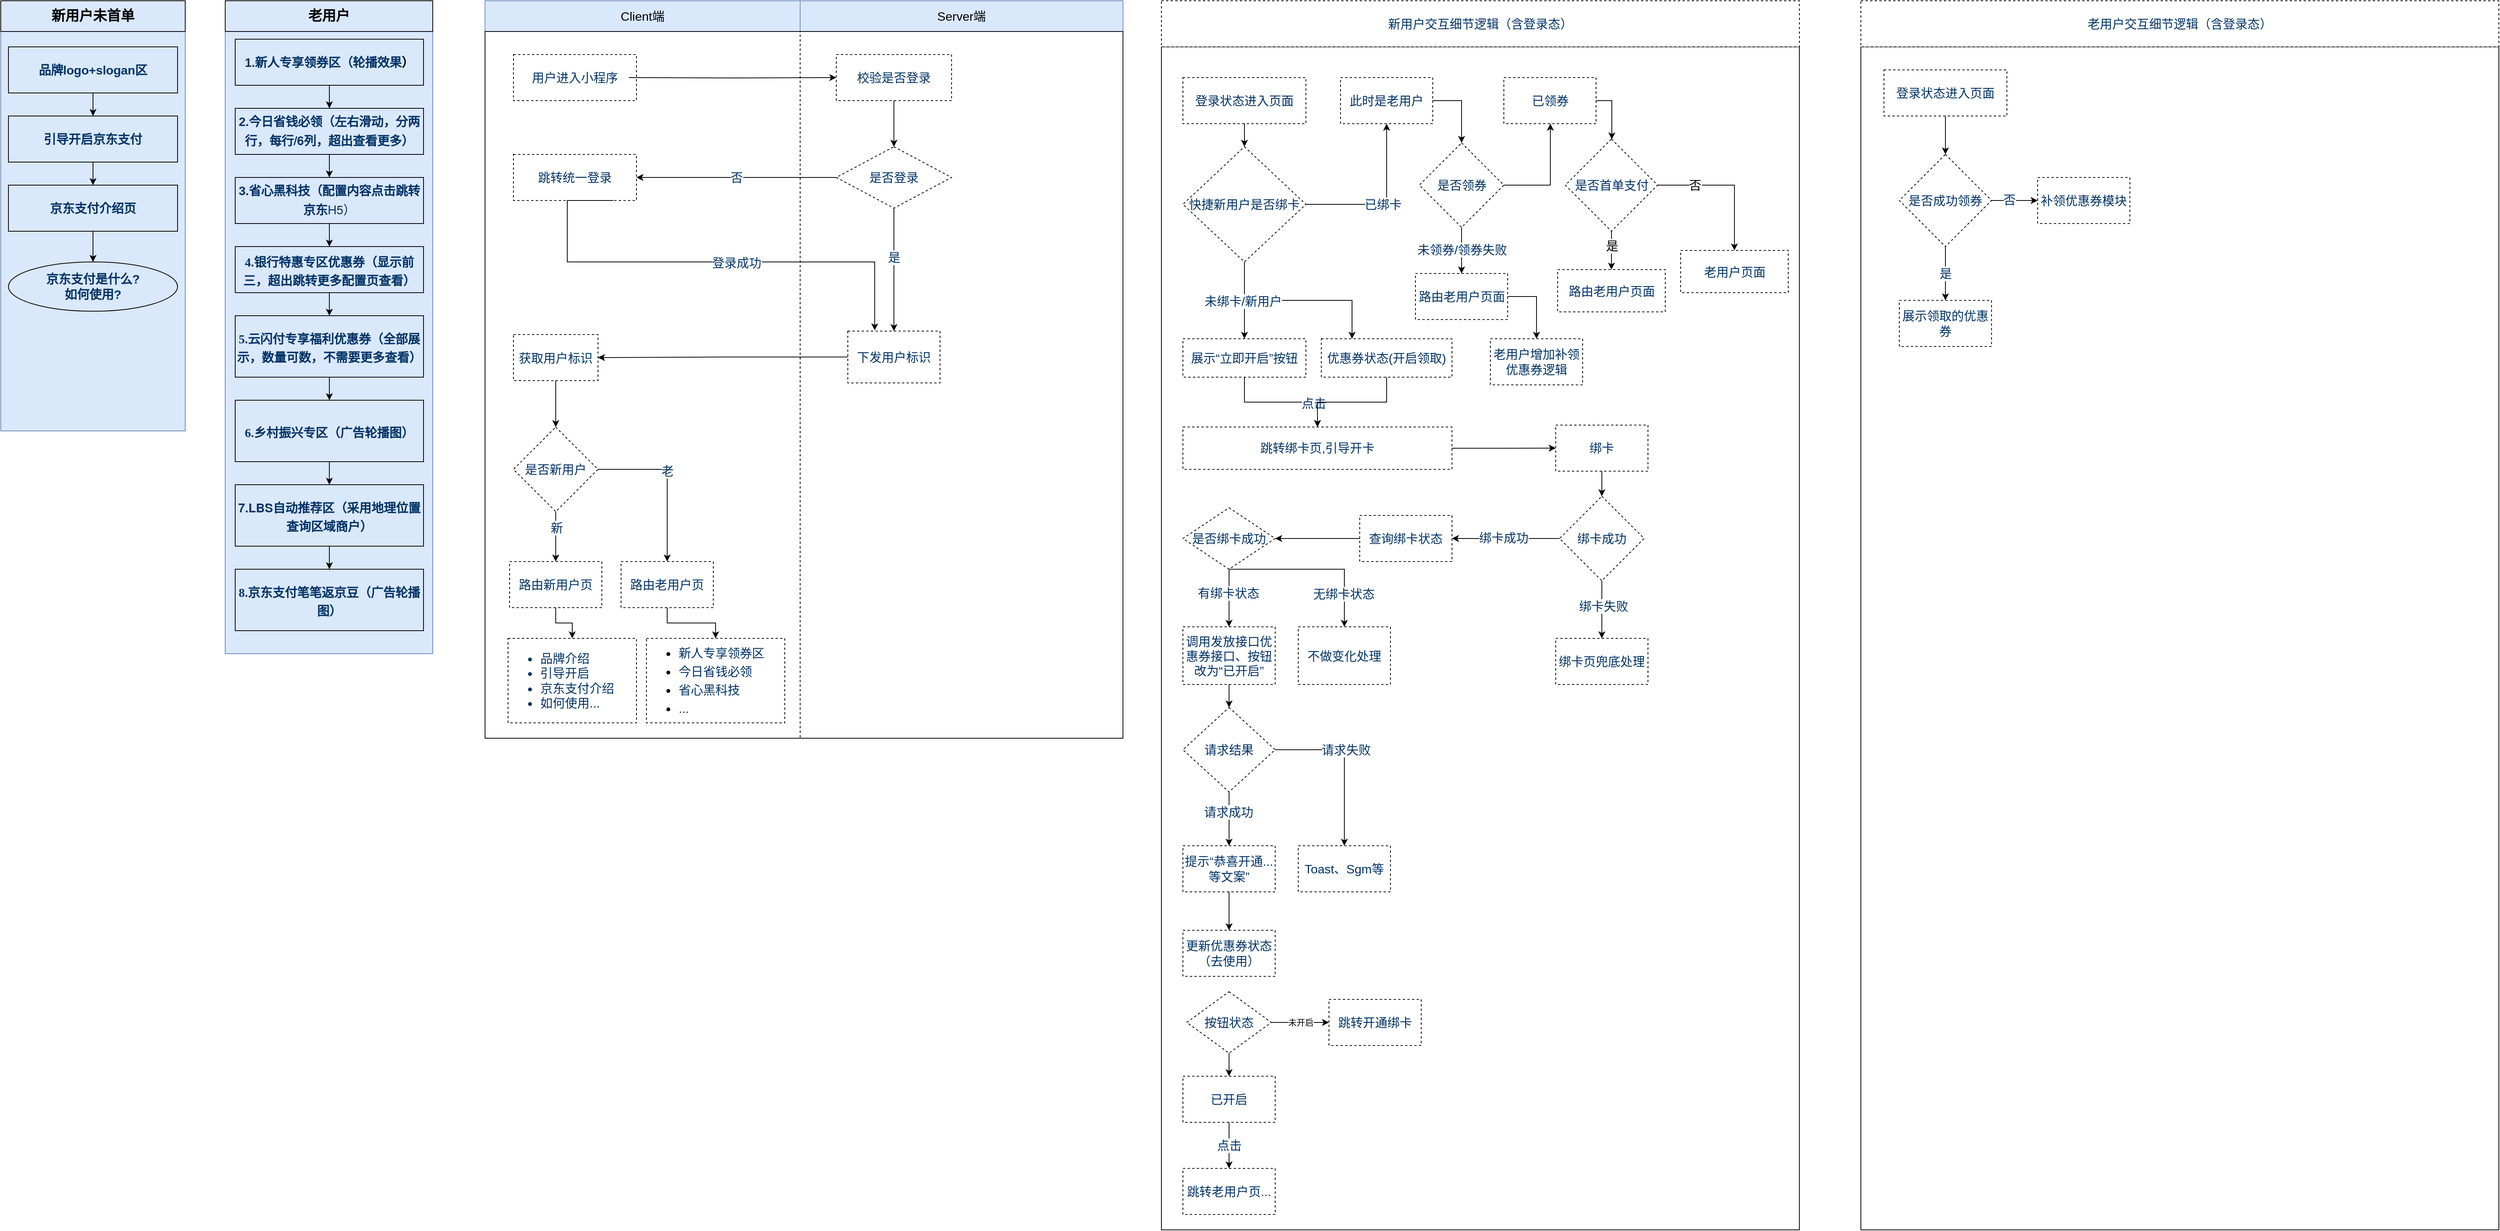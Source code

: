 <mxfile version="16.6.1" type="github">
  <diagram id="wFE0QG_FPsp0jaGvCLVb" name="Page-1">
    <mxGraphModel dx="1298" dy="786" grid="1" gridSize="10" guides="1" tooltips="1" connect="1" arrows="1" fold="1" page="1" pageScale="1" pageWidth="850" pageHeight="1100" math="0" shadow="0">
      <root>
        <mxCell id="0" />
        <mxCell id="1" parent="0" />
        <mxCell id="zbjC4olAFxsm4mvHzc2k-54" value="" style="group" parent="1" vertex="1" connectable="0">
          <mxGeometry x="30" y="20" width="240" height="560" as="geometry" />
        </mxCell>
        <mxCell id="zbjC4olAFxsm4mvHzc2k-34" value="" style="rounded=0;whiteSpace=wrap;html=1;sketch=0;fillColor=#dae8fc;strokeColor=#6c8ebf;" parent="zbjC4olAFxsm4mvHzc2k-54" vertex="1">
          <mxGeometry width="240" height="560" as="geometry" />
        </mxCell>
        <mxCell id="zbjC4olAFxsm4mvHzc2k-37" value="&lt;font size=&quot;1&quot;&gt;&lt;b style=&quot;font-size: 18px&quot;&gt;新用户未首单&lt;/b&gt;&lt;/font&gt;" style="rounded=0;whiteSpace=wrap;html=1;sketch=0;fillColor=none;" parent="zbjC4olAFxsm4mvHzc2k-54" vertex="1">
          <mxGeometry width="240" height="40" as="geometry" />
        </mxCell>
        <mxCell id="zbjC4olAFxsm4mvHzc2k-55" value="&lt;h3 id=&quot;id-京东支付小程序一期-页面分为”品牌logo＋slogan“区域、”引导开启按钮“区域、京东支付介绍及京东支付使用介绍区域&quot; style=&quot;margin: 0px ; padding: 0px ; font-size: 16px ; line-height: 1.5 ; letter-spacing: -0.006em ; text-align: left&quot;&gt;&lt;font color=&quot;#003366&quot;&gt;品牌logo+slogan区&lt;/font&gt;&lt;/h3&gt;" style="rounded=0;whiteSpace=wrap;html=1;sketch=0;fillColor=none;" parent="zbjC4olAFxsm4mvHzc2k-54" vertex="1">
          <mxGeometry x="10" y="60" width="220" height="60" as="geometry" />
        </mxCell>
        <mxCell id="zbjC4olAFxsm4mvHzc2k-56" value="&lt;font style=&quot;font-size: 16px&quot; color=&quot;#003366&quot;&gt;&lt;b&gt;引导开启京东支付&lt;/b&gt;&lt;/font&gt;" style="whiteSpace=wrap;html=1;fillColor=none;rounded=0;sketch=0;" parent="zbjC4olAFxsm4mvHzc2k-54" vertex="1">
          <mxGeometry x="10" y="150" width="220" height="60" as="geometry" />
        </mxCell>
        <mxCell id="zbjC4olAFxsm4mvHzc2k-57" value="" style="edgeStyle=orthogonalEdgeStyle;rounded=0;orthogonalLoop=1;jettySize=auto;html=1;fontSize=16;entryX=0.5;entryY=0;entryDx=0;entryDy=0;" parent="zbjC4olAFxsm4mvHzc2k-54" source="zbjC4olAFxsm4mvHzc2k-55" target="zbjC4olAFxsm4mvHzc2k-56" edge="1">
          <mxGeometry relative="1" as="geometry" />
        </mxCell>
        <mxCell id="zbjC4olAFxsm4mvHzc2k-58" value="&lt;b style=&quot;font-size: 16px&quot;&gt;&lt;font color=&quot;#003366&quot;&gt;京东支付介绍页&lt;/font&gt;&lt;/b&gt;" style="whiteSpace=wrap;html=1;fillColor=none;rounded=0;sketch=0;" parent="zbjC4olAFxsm4mvHzc2k-54" vertex="1">
          <mxGeometry x="10" y="240" width="220" height="60" as="geometry" />
        </mxCell>
        <mxCell id="zbjC4olAFxsm4mvHzc2k-59" value="" style="edgeStyle=orthogonalEdgeStyle;rounded=0;orthogonalLoop=1;jettySize=auto;html=1;fontSize=16;" parent="zbjC4olAFxsm4mvHzc2k-54" source="zbjC4olAFxsm4mvHzc2k-56" target="zbjC4olAFxsm4mvHzc2k-58" edge="1">
          <mxGeometry relative="1" as="geometry" />
        </mxCell>
        <mxCell id="zbjC4olAFxsm4mvHzc2k-60" value="&lt;b style=&quot;font-size: 16px&quot;&gt;&lt;font color=&quot;#003366&quot;&gt;京东支付是什么?&lt;br&gt;如何使用?&lt;/font&gt;&lt;/b&gt;" style="ellipse;whiteSpace=wrap;html=1;fillColor=none;rounded=0;sketch=0;" parent="zbjC4olAFxsm4mvHzc2k-54" vertex="1">
          <mxGeometry x="10" y="340" width="220" height="64.17" as="geometry" />
        </mxCell>
        <mxCell id="zbjC4olAFxsm4mvHzc2k-61" value="" style="edgeStyle=orthogonalEdgeStyle;rounded=0;orthogonalLoop=1;jettySize=auto;html=1;fontSize=16;" parent="zbjC4olAFxsm4mvHzc2k-54" source="zbjC4olAFxsm4mvHzc2k-58" target="zbjC4olAFxsm4mvHzc2k-60" edge="1">
          <mxGeometry relative="1" as="geometry" />
        </mxCell>
        <mxCell id="zbjC4olAFxsm4mvHzc2k-52" value="" style="rounded=0;whiteSpace=wrap;html=1;sketch=0;fillColor=#dae8fc;strokeColor=#6c8ebf;" parent="1" vertex="1">
          <mxGeometry x="322" y="20" width="270" height="850" as="geometry" />
        </mxCell>
        <mxCell id="zbjC4olAFxsm4mvHzc2k-53" value="&lt;font size=&quot;1&quot;&gt;&lt;b style=&quot;font-size: 18px&quot;&gt;老用户&lt;/b&gt;&lt;/font&gt;" style="rounded=0;whiteSpace=wrap;html=1;sketch=0;fillColor=none;" parent="1" vertex="1">
          <mxGeometry x="322" y="20" width="270" height="40" as="geometry" />
        </mxCell>
        <mxCell id="zbjC4olAFxsm4mvHzc2k-80" value="" style="edgeStyle=orthogonalEdgeStyle;rounded=0;orthogonalLoop=1;jettySize=auto;html=1;fontSize=16;fontColor=#003366;entryX=0.5;entryY=0;entryDx=0;entryDy=0;" parent="1" source="zbjC4olAFxsm4mvHzc2k-72" target="zbjC4olAFxsm4mvHzc2k-75" edge="1">
          <mxGeometry relative="1" as="geometry" />
        </mxCell>
        <mxCell id="zbjC4olAFxsm4mvHzc2k-72" value="&lt;h3 id=&quot;id-京东支付小程序一期-页面分为”品牌logo＋slogan“区域、”引导开启按钮“区域、京东支付介绍及京东支付使用介绍区域&quot; style=&quot;margin: 0px ; padding: 0px ; font-size: 16px ; line-height: 1.5 ; letter-spacing: -0.006em&quot;&gt;&lt;font color=&quot;#003366&quot;&gt;1.新人专享领券区（轮播效果&lt;/font&gt;）&lt;/h3&gt;" style="rounded=0;whiteSpace=wrap;html=1;sketch=0;fillColor=none;align=center;" parent="1" vertex="1">
          <mxGeometry x="335" y="70" width="245" height="60" as="geometry" />
        </mxCell>
        <mxCell id="zbjC4olAFxsm4mvHzc2k-81" value="" style="edgeStyle=orthogonalEdgeStyle;rounded=0;orthogonalLoop=1;jettySize=auto;html=1;fontSize=16;fontColor=#003366;" parent="1" source="zbjC4olAFxsm4mvHzc2k-75" target="zbjC4olAFxsm4mvHzc2k-78" edge="1">
          <mxGeometry relative="1" as="geometry" />
        </mxCell>
        <mxCell id="zbjC4olAFxsm4mvHzc2k-75" value="&lt;h3 id=&quot;id-京东支付小程序一期-页面分为”品牌logo＋slogan“区域、”引导开启按钮“区域、京东支付介绍及京东支付使用介绍区域&quot; style=&quot;margin: 0px ; padding: 0px ; font-size: 16px ; line-height: 1.5 ; letter-spacing: -0.006em&quot;&gt;&lt;font color=&quot;#003366&quot; style=&quot;font-size: 16px&quot;&gt;2.今日省钱必领（左右滑动，分两行，每行&lt;span class=&quot;s1&quot; style=&quot;font-stretch: normal ; line-height: normal ; font-family: &amp;#34;helvetica neue&amp;#34;&quot;&gt;/6&lt;/span&gt;&lt;span style=&quot;font-family: &amp;#34;pingfang sc&amp;#34;&quot;&gt;列，超出查看更多）&lt;/span&gt;&lt;/font&gt;&lt;/h3&gt;" style="rounded=0;whiteSpace=wrap;html=1;sketch=0;fillColor=none;align=center;" parent="1" vertex="1">
          <mxGeometry x="335" y="160" width="245" height="60" as="geometry" />
        </mxCell>
        <mxCell id="zbjC4olAFxsm4mvHzc2k-84" value="" style="edgeStyle=orthogonalEdgeStyle;rounded=0;orthogonalLoop=1;jettySize=auto;html=1;fontSize=16;fontColor=#003366;" parent="1" source="zbjC4olAFxsm4mvHzc2k-78" target="zbjC4olAFxsm4mvHzc2k-82" edge="1">
          <mxGeometry relative="1" as="geometry" />
        </mxCell>
        <mxCell id="zbjC4olAFxsm4mvHzc2k-78" value="&lt;h3 id=&quot;id-京东支付小程序一期-页面分为”品牌logo＋slogan“区域、”引导开启按钮“区域、京东支付介绍及京东支付使用介绍区域&quot; style=&quot;margin: 0px ; padding: 0px ; font-size: 16px ; line-height: 1.5 ; letter-spacing: -0.006em&quot;&gt;&lt;font color=&quot;#003366&quot; style=&quot;font-size: 16px&quot;&gt;&lt;font style=&quot;font-size: 16px&quot;&gt;3.省心黑科技&lt;/font&gt;（配置内容点击跳转京东&lt;span class=&quot;s1&quot; style=&quot;font-weight: normal ; font-stretch: normal ; line-height: normal ; font-family: &amp;#34;helvetica neue&amp;#34;&quot;&gt;H5&lt;/span&gt;&lt;span style=&quot;font-family: &amp;#34;pingfang sc&amp;#34; ; font-weight: normal&quot;&gt;）&lt;/span&gt;&lt;/font&gt;&lt;/h3&gt;" style="rounded=0;whiteSpace=wrap;html=1;sketch=0;fillColor=none;align=center;" parent="1" vertex="1">
          <mxGeometry x="335" y="250" width="245" height="60" as="geometry" />
        </mxCell>
        <mxCell id="zbjC4olAFxsm4mvHzc2k-86" value="" style="edgeStyle=orthogonalEdgeStyle;rounded=0;orthogonalLoop=1;jettySize=auto;html=1;fontSize=16;fontColor=#003366;" parent="1" source="zbjC4olAFxsm4mvHzc2k-82" target="zbjC4olAFxsm4mvHzc2k-85" edge="1">
          <mxGeometry relative="1" as="geometry" />
        </mxCell>
        <mxCell id="zbjC4olAFxsm4mvHzc2k-82" value="&lt;h3 id=&quot;id-京东支付小程序一期-页面分为”品牌logo＋slogan“区域、”引导开启按钮“区域、京东支付介绍及京东支付使用介绍区域&quot; style=&quot;margin: 0px ; padding: 0px ; line-height: 1.5 ; letter-spacing: -0.006em&quot;&gt;&lt;p class=&quot;p1&quot; style=&quot;margin: 0px ; font-stretch: normal ; line-height: normal ; font-family: &amp;#34;pingfang sc&amp;#34; ; letter-spacing: normal&quot;&gt;&lt;font style=&quot;font-size: 16px&quot; color=&quot;#003366&quot;&gt;4.银行特惠专区优惠券（显示前三，超出跳转更多配置页查看）&lt;/font&gt;&lt;/p&gt;&lt;/h3&gt;" style="rounded=0;whiteSpace=wrap;html=1;sketch=0;fillColor=none;align=center;" parent="1" vertex="1">
          <mxGeometry x="335" y="340" width="245" height="60" as="geometry" />
        </mxCell>
        <mxCell id="zbjC4olAFxsm4mvHzc2k-88" value="" style="edgeStyle=orthogonalEdgeStyle;rounded=0;orthogonalLoop=1;jettySize=auto;html=1;fontSize=16;fontColor=#003366;" parent="1" source="zbjC4olAFxsm4mvHzc2k-85" target="zbjC4olAFxsm4mvHzc2k-87" edge="1">
          <mxGeometry relative="1" as="geometry" />
        </mxCell>
        <mxCell id="zbjC4olAFxsm4mvHzc2k-85" value="&lt;h3 id=&quot;id-京东支付小程序一期-页面分为”品牌logo＋slogan“区域、”引导开启按钮“区域、京东支付介绍及京东支付使用介绍区域&quot; style=&quot;margin: 0px ; padding: 0px ; line-height: 1.5 ; letter-spacing: -0.006em&quot;&gt;&lt;p class=&quot;p1&quot; style=&quot;margin: 0px ; font-stretch: normal ; line-height: normal ; font-family: &amp;#34;pingfang sc&amp;#34; ; letter-spacing: normal&quot;&gt;&lt;font style=&quot;font-size: 16px&quot; color=&quot;#003366&quot;&gt;5.云闪付专享福利优惠券（全部展示，数量可数，不需要更多查看）&lt;/font&gt;&lt;/p&gt;&lt;/h3&gt;" style="rounded=0;whiteSpace=wrap;html=1;sketch=0;fillColor=none;align=center;" parent="1" vertex="1">
          <mxGeometry x="335" y="430" width="245" height="80" as="geometry" />
        </mxCell>
        <mxCell id="zbjC4olAFxsm4mvHzc2k-90" value="" style="edgeStyle=orthogonalEdgeStyle;rounded=0;orthogonalLoop=1;jettySize=auto;html=1;fontSize=16;fontColor=#003366;" parent="1" source="zbjC4olAFxsm4mvHzc2k-87" target="zbjC4olAFxsm4mvHzc2k-89" edge="1">
          <mxGeometry relative="1" as="geometry" />
        </mxCell>
        <mxCell id="zbjC4olAFxsm4mvHzc2k-87" value="&lt;h3 id=&quot;id-京东支付小程序一期-页面分为”品牌logo＋slogan“区域、”引导开启按钮“区域、京东支付介绍及京东支付使用介绍区域&quot; style=&quot;margin: 0px ; padding: 0px ; line-height: 1.5 ; letter-spacing: -0.006em&quot;&gt;&lt;p class=&quot;p1&quot; style=&quot;margin: 0px ; font-stretch: normal ; line-height: normal ; font-family: &amp;#34;pingfang sc&amp;#34; ; letter-spacing: normal&quot;&gt;&lt;font style=&quot;font-size: 16px&quot; color=&quot;#003366&quot;&gt;6.乡村振兴专区（广告轮播图）&lt;/font&gt;&lt;/p&gt;&lt;/h3&gt;" style="rounded=0;whiteSpace=wrap;html=1;sketch=0;fillColor=none;align=center;" parent="1" vertex="1">
          <mxGeometry x="335" y="540" width="245" height="80" as="geometry" />
        </mxCell>
        <mxCell id="zbjC4olAFxsm4mvHzc2k-92" value="" style="edgeStyle=orthogonalEdgeStyle;rounded=0;orthogonalLoop=1;jettySize=auto;html=1;fontFamily=Helvetica;fontSize=16;fontColor=default;" parent="1" source="zbjC4olAFxsm4mvHzc2k-89" target="zbjC4olAFxsm4mvHzc2k-91" edge="1">
          <mxGeometry relative="1" as="geometry" />
        </mxCell>
        <mxCell id="zbjC4olAFxsm4mvHzc2k-89" value="&lt;h3 id=&quot;id-京东支付小程序一期-页面分为”品牌logo＋slogan“区域、”引导开启按钮“区域、京东支付介绍及京东支付使用介绍区域&quot; style=&quot;margin: 0px ; padding: 0px ; line-height: 1.5 ; letter-spacing: -0.006em ; font-size: 14px&quot;&gt;&lt;p class=&quot;p1&quot; style=&quot;margin: 0px ; font-stretch: normal ; line-height: normal ; font-family: &amp;#34;pingfang sc&amp;#34; ; letter-spacing: normal ; font-size: 16px&quot;&gt;&lt;font color=&quot;#003366&quot; style=&quot;font-size: 16px&quot;&gt;&lt;span class=&quot;s1&quot; style=&quot;font-stretch: normal ; line-height: normal ; font-family: &amp;#34;helvetica neue&amp;#34;&quot;&gt;7.LBS&lt;/span&gt;自动推荐区（采用地理位置查询区域商户）&lt;/font&gt;&lt;/p&gt;&lt;/h3&gt;" style="rounded=0;whiteSpace=wrap;html=1;sketch=0;fillColor=none;align=center;" parent="1" vertex="1">
          <mxGeometry x="335" y="650" width="245" height="80" as="geometry" />
        </mxCell>
        <mxCell id="zbjC4olAFxsm4mvHzc2k-91" value="&lt;h3 id=&quot;id-京东支付小程序一期-页面分为”品牌logo＋slogan“区域、”引导开启按钮“区域、京东支付介绍及京东支付使用介绍区域&quot; style=&quot;margin: 0px ; padding: 0px ; line-height: 1.5 ; letter-spacing: -0.006em&quot;&gt;&lt;p class=&quot;p1&quot; style=&quot;margin: 0px ; font-stretch: normal ; line-height: normal ; font-family: &amp;#34;pingfang sc&amp;#34; ; letter-spacing: normal&quot;&gt;&lt;font style=&quot;font-size: 16px&quot; color=&quot;#003366&quot;&gt;8.京东支付笔笔返京豆（广告轮播图）&lt;/font&gt;&lt;/p&gt;&lt;/h3&gt;" style="rounded=0;whiteSpace=wrap;html=1;sketch=0;fillColor=none;align=center;" parent="1" vertex="1">
          <mxGeometry x="335" y="760" width="245" height="80" as="geometry" />
        </mxCell>
        <mxCell id="zbjC4olAFxsm4mvHzc2k-96" value="Client端" style="rounded=0;whiteSpace=wrap;html=1;sketch=0;fontFamily=Helvetica;fontSize=16;strokeColor=#6c8ebf;fillColor=#dae8fc;" parent="1" vertex="1">
          <mxGeometry x="660" y="20" width="410" height="40" as="geometry" />
        </mxCell>
        <mxCell id="zbjC4olAFxsm4mvHzc2k-97" value="Server端" style="rounded=0;whiteSpace=wrap;html=1;sketch=0;fontFamily=Helvetica;fontSize=16;strokeColor=#6c8ebf;fillColor=#dae8fc;" parent="1" vertex="1">
          <mxGeometry x="1070" y="20" width="420" height="40" as="geometry" />
        </mxCell>
        <mxCell id="zbjC4olAFxsm4mvHzc2k-98" value="" style="rounded=0;whiteSpace=wrap;html=1;sketch=0;fontFamily=Helvetica;fontSize=16;fontColor=#003366;strokeColor=default;fillColor=none;container=0;" parent="1" vertex="1">
          <mxGeometry x="660" y="60" width="830" height="920" as="geometry" />
        </mxCell>
        <mxCell id="zbjC4olAFxsm4mvHzc2k-169" value="" style="rounded=0;whiteSpace=wrap;html=1;sketch=0;fontFamily=Helvetica;fontSize=16;fontColor=#003366;strokeColor=default;fillColor=none;container=0;dashed=1;" parent="1" vertex="1">
          <mxGeometry x="660" y="60" width="410" height="920" as="geometry" />
        </mxCell>
        <mxCell id="zbjC4olAFxsm4mvHzc2k-172" value="获取用户标识" style="whiteSpace=wrap;html=1;fontSize=16;fillColor=none;fontColor=#003366;rounded=0;dashed=1;sketch=0;" parent="1" vertex="1">
          <mxGeometry x="697" y="454.5" width="110" height="60" as="geometry" />
        </mxCell>
        <mxCell id="zbjC4olAFxsm4mvHzc2k-173" value="" style="edgeStyle=orthogonalEdgeStyle;rounded=0;orthogonalLoop=1;jettySize=auto;html=1;fontFamily=Helvetica;fontSize=16;fontColor=#003366;exitX=0;exitY=0.5;exitDx=0;exitDy=0;" parent="1" source="zbjC4olAFxsm4mvHzc2k-194" target="zbjC4olAFxsm4mvHzc2k-172" edge="1">
          <mxGeometry relative="1" as="geometry">
            <mxPoint x="1077" y="487.5" as="sourcePoint" />
          </mxGeometry>
        </mxCell>
        <mxCell id="zbjC4olAFxsm4mvHzc2k-174" value="用户进入小程序" style="rounded=0;whiteSpace=wrap;html=1;dashed=1;sketch=0;fontFamily=Helvetica;fontSize=16;fontColor=#003366;strokeColor=default;fillColor=none;" parent="1" vertex="1">
          <mxGeometry x="697" y="90" width="160" height="60" as="geometry" />
        </mxCell>
        <mxCell id="zbjC4olAFxsm4mvHzc2k-176" value="校验是否登录" style="whiteSpace=wrap;html=1;fontSize=16;fillColor=none;fontColor=#003366;rounded=0;dashed=1;sketch=0;" parent="1" vertex="1">
          <mxGeometry x="1117" y="90" width="150" height="60" as="geometry" />
        </mxCell>
        <mxCell id="zbjC4olAFxsm4mvHzc2k-177" value="" style="edgeStyle=orthogonalEdgeStyle;rounded=0;orthogonalLoop=1;jettySize=auto;html=1;fontFamily=Helvetica;fontSize=16;fontColor=#003366;" parent="1" target="zbjC4olAFxsm4mvHzc2k-176" edge="1">
          <mxGeometry relative="1" as="geometry">
            <mxPoint x="847" y="120" as="sourcePoint" />
          </mxGeometry>
        </mxCell>
        <mxCell id="zbjC4olAFxsm4mvHzc2k-181" value="是否登录" style="rhombus;whiteSpace=wrap;html=1;fontSize=16;fillColor=none;fontColor=#003366;rounded=0;dashed=1;sketch=0;" parent="1" vertex="1">
          <mxGeometry x="1117" y="210" width="150" height="80" as="geometry" />
        </mxCell>
        <mxCell id="zbjC4olAFxsm4mvHzc2k-175" style="edgeStyle=orthogonalEdgeStyle;rounded=0;orthogonalLoop=1;jettySize=auto;html=1;fontFamily=Helvetica;fontSize=16;fontColor=#003366;" parent="1" source="zbjC4olAFxsm4mvHzc2k-176" target="zbjC4olAFxsm4mvHzc2k-181" edge="1">
          <mxGeometry relative="1" as="geometry" />
        </mxCell>
        <mxCell id="zbjC4olAFxsm4mvHzc2k-182" style="edgeStyle=orthogonalEdgeStyle;rounded=0;orthogonalLoop=1;jettySize=auto;html=1;entryX=0.162;entryY=0.304;entryDx=0;entryDy=0;entryPerimeter=0;fontFamily=Helvetica;fontSize=16;fontColor=#003366;" parent="1" edge="1">
          <mxGeometry relative="1" as="geometry">
            <mxPoint x="827" y="280" as="sourcePoint" />
            <mxPoint x="1167" y="449.038" as="targetPoint" />
            <Array as="points">
              <mxPoint x="767" y="280" />
              <mxPoint x="767" y="360" />
              <mxPoint x="1167" y="360" />
            </Array>
          </mxGeometry>
        </mxCell>
        <mxCell id="zbjC4olAFxsm4mvHzc2k-183" value="登录成功" style="edgeLabel;html=1;align=center;verticalAlign=middle;resizable=0;points=[];fontSize=16;fontFamily=Helvetica;fontColor=#003366;" parent="zbjC4olAFxsm4mvHzc2k-182" vertex="1" connectable="0">
          <mxGeometry x="-0.108" y="-1" relative="1" as="geometry">
            <mxPoint x="79" as="offset" />
          </mxGeometry>
        </mxCell>
        <mxCell id="zbjC4olAFxsm4mvHzc2k-184" value="跳转统一登录" style="whiteSpace=wrap;html=1;fontSize=16;fillColor=none;fontColor=#003366;rounded=0;dashed=1;sketch=0;" parent="1" vertex="1">
          <mxGeometry x="697" y="220" width="160" height="60" as="geometry" />
        </mxCell>
        <mxCell id="zbjC4olAFxsm4mvHzc2k-180" value="否" style="edgeStyle=orthogonalEdgeStyle;rounded=0;orthogonalLoop=1;jettySize=auto;html=1;entryX=1;entryY=0.5;entryDx=0;entryDy=0;fontFamily=Helvetica;fontSize=16;fontColor=#003366;" parent="1" source="zbjC4olAFxsm4mvHzc2k-181" target="zbjC4olAFxsm4mvHzc2k-184" edge="1">
          <mxGeometry relative="1" as="geometry" />
        </mxCell>
        <mxCell id="zbjC4olAFxsm4mvHzc2k-187" value="是否新用户" style="rhombus;whiteSpace=wrap;html=1;fontSize=16;fillColor=none;fontColor=#003366;rounded=0;dashed=1;sketch=0;" parent="1" vertex="1">
          <mxGeometry x="697" y="575" width="110" height="110" as="geometry" />
        </mxCell>
        <mxCell id="zbjC4olAFxsm4mvHzc2k-171" value="" style="edgeStyle=orthogonalEdgeStyle;rounded=0;orthogonalLoop=1;jettySize=auto;html=1;fontFamily=Helvetica;fontSize=16;fontColor=#003366;" parent="1" source="zbjC4olAFxsm4mvHzc2k-172" target="zbjC4olAFxsm4mvHzc2k-187" edge="1">
          <mxGeometry relative="1" as="geometry" />
        </mxCell>
        <mxCell id="zbjC4olAFxsm4mvHzc2k-189" value="路由老用户页" style="whiteSpace=wrap;html=1;fontSize=16;fillColor=none;fontColor=#003366;rounded=0;dashed=1;sketch=0;" parent="1" vertex="1">
          <mxGeometry x="837" y="750" width="120" height="60" as="geometry" />
        </mxCell>
        <mxCell id="zbjC4olAFxsm4mvHzc2k-190" value="" style="edgeStyle=orthogonalEdgeStyle;rounded=0;orthogonalLoop=1;jettySize=auto;html=1;fontFamily=Helvetica;fontSize=16;fontColor=#003366;" parent="1" source="zbjC4olAFxsm4mvHzc2k-187" target="zbjC4olAFxsm4mvHzc2k-189" edge="1">
          <mxGeometry relative="1" as="geometry">
            <Array as="points">
              <mxPoint x="897" y="630" />
            </Array>
          </mxGeometry>
        </mxCell>
        <mxCell id="zbjC4olAFxsm4mvHzc2k-191" value="老" style="edgeLabel;html=1;align=center;verticalAlign=middle;resizable=0;points=[];fontSize=16;fontFamily=Helvetica;fontColor=#003366;" parent="zbjC4olAFxsm4mvHzc2k-190" vertex="1" connectable="0">
          <mxGeometry x="-0.124" relative="1" as="geometry">
            <mxPoint as="offset" />
          </mxGeometry>
        </mxCell>
        <mxCell id="zbjC4olAFxsm4mvHzc2k-193" value="路由新用户页" style="whiteSpace=wrap;html=1;fontSize=16;fillColor=none;fontColor=#003366;rounded=0;dashed=1;sketch=0;" parent="1" vertex="1">
          <mxGeometry x="692" y="750" width="120" height="60" as="geometry" />
        </mxCell>
        <mxCell id="zbjC4olAFxsm4mvHzc2k-185" value="" style="edgeStyle=orthogonalEdgeStyle;rounded=0;orthogonalLoop=1;jettySize=auto;html=1;fontFamily=Helvetica;fontSize=16;fontColor=#003366;" parent="1" source="zbjC4olAFxsm4mvHzc2k-187" target="zbjC4olAFxsm4mvHzc2k-193" edge="1">
          <mxGeometry relative="1" as="geometry" />
        </mxCell>
        <mxCell id="zbjC4olAFxsm4mvHzc2k-186" value="新" style="edgeLabel;html=1;align=center;verticalAlign=middle;resizable=0;points=[];fontSize=16;fontFamily=Helvetica;fontColor=#003366;" parent="zbjC4olAFxsm4mvHzc2k-185" vertex="1" connectable="0">
          <mxGeometry x="-0.354" y="1" relative="1" as="geometry">
            <mxPoint as="offset" />
          </mxGeometry>
        </mxCell>
        <mxCell id="zbjC4olAFxsm4mvHzc2k-194" value="下发用户标识" style="whiteSpace=wrap;html=1;fontSize=16;fillColor=none;fontColor=#003366;rounded=0;dashed=1;sketch=0;" parent="1" vertex="1">
          <mxGeometry x="1132" y="450" width="120" height="67.5" as="geometry" />
        </mxCell>
        <mxCell id="zbjC4olAFxsm4mvHzc2k-178" style="edgeStyle=orthogonalEdgeStyle;rounded=0;orthogonalLoop=1;jettySize=auto;html=1;fontFamily=Helvetica;fontSize=16;fontColor=#003366;" parent="1" source="zbjC4olAFxsm4mvHzc2k-181" target="zbjC4olAFxsm4mvHzc2k-194" edge="1">
          <mxGeometry relative="1" as="geometry" />
        </mxCell>
        <mxCell id="zbjC4olAFxsm4mvHzc2k-179" value="是" style="edgeLabel;html=1;align=center;verticalAlign=middle;resizable=0;points=[];fontSize=16;fontFamily=Helvetica;fontColor=#003366;" parent="zbjC4olAFxsm4mvHzc2k-178" vertex="1" connectable="0">
          <mxGeometry x="-0.2" relative="1" as="geometry">
            <mxPoint as="offset" />
          </mxGeometry>
        </mxCell>
        <mxCell id="zbjC4olAFxsm4mvHzc2k-195" value="&lt;ul&gt;&lt;li&gt;品牌介绍&lt;/li&gt;&lt;li&gt;引导开启&lt;/li&gt;&lt;li&gt;京东支付介绍&lt;/li&gt;&lt;li&gt;如何使用...&lt;/li&gt;&lt;/ul&gt;" style="whiteSpace=wrap;html=1;fontSize=16;fillColor=none;fontColor=#003366;rounded=0;dashed=1;sketch=0;align=left;" parent="1" vertex="1">
          <mxGeometry x="690" y="850" width="167" height="110" as="geometry" />
        </mxCell>
        <mxCell id="zbjC4olAFxsm4mvHzc2k-192" value="" style="edgeStyle=orthogonalEdgeStyle;rounded=0;orthogonalLoop=1;jettySize=auto;html=1;fontFamily=Helvetica;fontSize=16;fontColor=#003366;" parent="1" source="zbjC4olAFxsm4mvHzc2k-193" target="zbjC4olAFxsm4mvHzc2k-195" edge="1">
          <mxGeometry relative="1" as="geometry" />
        </mxCell>
        <mxCell id="zbjC4olAFxsm4mvHzc2k-196" value="&lt;h3 id=&quot;id-京东支付小程序一期-页面分为”品牌logo＋slogan“区域、”引导开启按钮“区域、京东支付介绍及京东支付使用介绍区域&quot; style=&quot;margin: 0px ; padding: 0px ; font-size: 16px ; line-height: 1.5 ; letter-spacing: -0.006em&quot;&gt;&lt;div&gt;&lt;ul&gt;&lt;li&gt;&lt;span style=&quot;letter-spacing: -0.006em ; font-weight: normal&quot;&gt;&lt;font color=&quot;#003366&quot;&gt;新人专享领券区&lt;/font&gt;&lt;/span&gt;&lt;/li&gt;&lt;li&gt;&lt;span style=&quot;letter-spacing: -0.006em ; font-weight: normal&quot;&gt;&lt;font color=&quot;#003366&quot;&gt;今日省钱必领&lt;/font&gt;&lt;/span&gt;&lt;/li&gt;&lt;li&gt;&lt;span style=&quot;letter-spacing: -0.006em ; font-weight: normal&quot;&gt;&lt;font color=&quot;#003366&quot;&gt;省心黑科技&lt;/font&gt;&lt;/span&gt;&lt;/li&gt;&lt;li&gt;&lt;span style=&quot;letter-spacing: -0.006em ; font-weight: normal&quot;&gt;&lt;font color=&quot;#003366&quot;&gt;...&lt;/font&gt;&lt;/span&gt;&lt;/li&gt;&lt;/ul&gt;&lt;/div&gt;&lt;/h3&gt;" style="whiteSpace=wrap;html=1;fontSize=16;rounded=0;dashed=1;sketch=0;align=left;fillColor=none;" parent="1" vertex="1">
          <mxGeometry x="870" y="850" width="180" height="110" as="geometry" />
        </mxCell>
        <mxCell id="zbjC4olAFxsm4mvHzc2k-188" value="" style="edgeStyle=orthogonalEdgeStyle;rounded=0;orthogonalLoop=1;jettySize=auto;html=1;fontFamily=Helvetica;fontSize=16;fontColor=#003366;" parent="1" source="zbjC4olAFxsm4mvHzc2k-189" target="zbjC4olAFxsm4mvHzc2k-196" edge="1">
          <mxGeometry relative="1" as="geometry" />
        </mxCell>
        <mxCell id="zbjC4olAFxsm4mvHzc2k-199" value="" style="rounded=0;whiteSpace=wrap;html=1;sketch=0;fontFamily=Helvetica;fontSize=16;fontColor=#003366;strokeColor=default;fillColor=none;container=0;" parent="1" vertex="1">
          <mxGeometry x="1540" y="80" width="830" height="1540" as="geometry" />
        </mxCell>
        <mxCell id="zbjC4olAFxsm4mvHzc2k-205" value="" style="edgeStyle=orthogonalEdgeStyle;rounded=0;orthogonalLoop=1;jettySize=auto;html=1;fontFamily=Helvetica;fontSize=16;fontColor=#003366;" parent="1" source="zbjC4olAFxsm4mvHzc2k-200" target="zbjC4olAFxsm4mvHzc2k-204" edge="1">
          <mxGeometry relative="1" as="geometry" />
        </mxCell>
        <mxCell id="zbjC4olAFxsm4mvHzc2k-200" value="登录状态进入页面" style="rounded=0;whiteSpace=wrap;html=1;dashed=1;sketch=0;fontFamily=Helvetica;fontSize=16;fontColor=#003366;strokeColor=default;fillColor=none;" parent="1" vertex="1">
          <mxGeometry x="1568" y="120" width="160" height="60" as="geometry" />
        </mxCell>
        <mxCell id="zbjC4olAFxsm4mvHzc2k-201" value="新用户交互细节逻辑（含登录态）" style="rounded=0;whiteSpace=wrap;html=1;dashed=1;labelBackgroundColor=none;sketch=0;fontFamily=Helvetica;fontSize=16;fontColor=#003366;strokeColor=default;fillColor=default;" parent="1" vertex="1">
          <mxGeometry x="1540" y="20" width="830" height="60" as="geometry" />
        </mxCell>
        <mxCell id="zbjC4olAFxsm4mvHzc2k-210" value="" style="edgeStyle=orthogonalEdgeStyle;rounded=0;orthogonalLoop=1;jettySize=auto;html=1;fontFamily=Helvetica;fontSize=16;fontColor=#003366;" parent="1" source="zbjC4olAFxsm4mvHzc2k-204" target="zbjC4olAFxsm4mvHzc2k-209" edge="1">
          <mxGeometry relative="1" as="geometry" />
        </mxCell>
        <mxCell id="zbjC4olAFxsm4mvHzc2k-213" value="" style="edgeStyle=orthogonalEdgeStyle;rounded=0;orthogonalLoop=1;jettySize=auto;html=1;fontFamily=Helvetica;fontSize=16;fontColor=#003366;" parent="1" edge="1">
          <mxGeometry relative="1" as="geometry">
            <mxPoint x="1648" y="370" as="sourcePoint" />
            <mxPoint x="1788" y="460" as="targetPoint" />
            <Array as="points">
              <mxPoint x="1648" y="410" />
              <mxPoint x="1788" y="410" />
            </Array>
          </mxGeometry>
        </mxCell>
        <mxCell id="zbjC4olAFxsm4mvHzc2k-214" value="&lt;span style=&quot;color: rgba(0 , 0 , 0 , 0) ; font-family: monospace ; font-size: 0px ; background-color: rgb(248 , 249 , 250)&quot;&gt;%3CmxGraphModel%3E%3Croot%3E%3CmxCell%20id%3D%220%22%2F%3E%3CmxCell%20id%3D%221%22%20parent%3D%220%22%2F%3E%3CmxCell%20id%3D%222%22%20value%3D%22%E6%9C%AA%E7%BB%91%E5%8D%A1%22%20style%3D%22edgeLabel%3Bhtml%3D1%3Balign%3Dcenter%3BverticalAlign%3Dmiddle%3Bresizable%3D0%3Bpoints%3D%5B%5D%3BfontSize%3D16%3BfontFamily%3DHelvetica%3BfontColor%3D%23003366%3B%22%20vertex%3D%221%22%20connectable%3D%220%22%20parent%3D%221%22%3E%3CmxGeometry%20x%3D%221662%22%20y%3D%22447%22%20as%3D%22geometry%22%2F%3E%3C%2FmxCell%3E%3C%2Froot%3E%3C%2FmxGraphModel%3E&lt;/span&gt;" style="edgeLabel;html=1;align=center;verticalAlign=middle;resizable=0;points=[];fontSize=16;fontFamily=Helvetica;fontColor=#003366;" parent="zbjC4olAFxsm4mvHzc2k-213" vertex="1" connectable="0">
          <mxGeometry x="-0.652" y="-1" relative="1" as="geometry">
            <mxPoint y="1" as="offset" />
          </mxGeometry>
        </mxCell>
        <mxCell id="zbjC4olAFxsm4mvHzc2k-215" value="未绑卡/新用户" style="edgeLabel;html=1;align=center;verticalAlign=middle;resizable=0;points=[];fontSize=16;fontFamily=Helvetica;fontColor=#003366;" parent="zbjC4olAFxsm4mvHzc2k-213" vertex="1" connectable="0">
          <mxGeometry x="-0.652" y="-2" relative="1" as="geometry">
            <mxPoint x="-2" y="-1" as="offset" />
          </mxGeometry>
        </mxCell>
        <mxCell id="ei_FqSJ4KLF9EHLbvm5I-19" value="" style="edgeStyle=orthogonalEdgeStyle;rounded=0;orthogonalLoop=1;jettySize=auto;html=1;fontSize=16;fontColor=#003366;" edge="1" parent="1" source="zbjC4olAFxsm4mvHzc2k-204" target="ei_FqSJ4KLF9EHLbvm5I-18">
          <mxGeometry relative="1" as="geometry" />
        </mxCell>
        <mxCell id="ei_FqSJ4KLF9EHLbvm5I-20" value="已绑卡" style="edgeLabel;html=1;align=center;verticalAlign=middle;resizable=0;points=[];fontSize=16;fontColor=#003366;" vertex="1" connectable="0" parent="ei_FqSJ4KLF9EHLbvm5I-19">
          <mxGeometry x="-0.329" relative="1" as="geometry">
            <mxPoint x="29" as="offset" />
          </mxGeometry>
        </mxCell>
        <mxCell id="zbjC4olAFxsm4mvHzc2k-204" value="快捷新用户是否绑卡" style="rhombus;whiteSpace=wrap;html=1;fontSize=16;fillColor=none;fontColor=#003366;rounded=0;dashed=1;sketch=0;" parent="1" vertex="1">
          <mxGeometry x="1568" y="210" width="160" height="150" as="geometry" />
        </mxCell>
        <mxCell id="zbjC4olAFxsm4mvHzc2k-218" value="" style="edgeStyle=orthogonalEdgeStyle;rounded=0;orthogonalLoop=1;jettySize=auto;html=1;fontFamily=Helvetica;fontSize=16;fontColor=#003366;" parent="1" source="zbjC4olAFxsm4mvHzc2k-209" target="zbjC4olAFxsm4mvHzc2k-217" edge="1">
          <mxGeometry relative="1" as="geometry" />
        </mxCell>
        <mxCell id="zbjC4olAFxsm4mvHzc2k-220" value="点击" style="edgeLabel;html=1;align=center;verticalAlign=middle;resizable=0;points=[];fontSize=16;fontFamily=Helvetica;fontColor=#003366;" parent="zbjC4olAFxsm4mvHzc2k-218" vertex="1" connectable="0">
          <mxGeometry x="0.479" y="-1" relative="1" as="geometry">
            <mxPoint x="4" as="offset" />
          </mxGeometry>
        </mxCell>
        <mxCell id="zbjC4olAFxsm4mvHzc2k-209" value="展示“立即开启”按钮" style="whiteSpace=wrap;html=1;fontSize=16;fillColor=none;fontColor=#003366;rounded=0;dashed=1;sketch=0;" parent="1" vertex="1">
          <mxGeometry x="1568" y="460" width="160" height="50" as="geometry" />
        </mxCell>
        <mxCell id="zbjC4olAFxsm4mvHzc2k-219" style="edgeStyle=orthogonalEdgeStyle;rounded=0;orthogonalLoop=1;jettySize=auto;html=1;entryX=0.5;entryY=0;entryDx=0;entryDy=0;fontFamily=Helvetica;fontSize=16;fontColor=#003366;" parent="1" source="zbjC4olAFxsm4mvHzc2k-212" target="zbjC4olAFxsm4mvHzc2k-217" edge="1">
          <mxGeometry relative="1" as="geometry" />
        </mxCell>
        <mxCell id="zbjC4olAFxsm4mvHzc2k-212" value="优惠券状态(开启领取)" style="whiteSpace=wrap;html=1;fontSize=16;fillColor=none;fontColor=#003366;rounded=0;dashed=1;sketch=0;" parent="1" vertex="1">
          <mxGeometry x="1748" y="460" width="170" height="50" as="geometry" />
        </mxCell>
        <mxCell id="zbjC4olAFxsm4mvHzc2k-223" value="" style="edgeStyle=orthogonalEdgeStyle;rounded=0;orthogonalLoop=1;jettySize=auto;html=1;fontFamily=Helvetica;fontSize=16;fontColor=#003366;" parent="1" source="zbjC4olAFxsm4mvHzc2k-217" target="zbjC4olAFxsm4mvHzc2k-222" edge="1">
          <mxGeometry relative="1" as="geometry" />
        </mxCell>
        <mxCell id="zbjC4olAFxsm4mvHzc2k-217" value="跳转绑卡页,引导开卡" style="whiteSpace=wrap;html=1;fontSize=16;fillColor=none;fontColor=#003366;rounded=0;dashed=1;sketch=0;" parent="1" vertex="1">
          <mxGeometry x="1568" y="574.85" width="350" height="55.15" as="geometry" />
        </mxCell>
        <mxCell id="zbjC4olAFxsm4mvHzc2k-227" value="" style="edgeStyle=orthogonalEdgeStyle;rounded=0;orthogonalLoop=1;jettySize=auto;html=1;fontFamily=Helvetica;fontSize=16;fontColor=#003366;" parent="1" source="zbjC4olAFxsm4mvHzc2k-222" target="zbjC4olAFxsm4mvHzc2k-226" edge="1">
          <mxGeometry relative="1" as="geometry" />
        </mxCell>
        <mxCell id="zbjC4olAFxsm4mvHzc2k-222" value="绑卡" style="whiteSpace=wrap;html=1;fontSize=16;fillColor=none;fontColor=#003366;rounded=0;dashed=1;sketch=0;" parent="1" vertex="1">
          <mxGeometry x="2053" y="572.425" width="120" height="60" as="geometry" />
        </mxCell>
        <mxCell id="zbjC4olAFxsm4mvHzc2k-229" value="" style="edgeStyle=orthogonalEdgeStyle;rounded=0;orthogonalLoop=1;jettySize=auto;html=1;fontFamily=Helvetica;fontSize=16;fontColor=#003366;" parent="1" source="zbjC4olAFxsm4mvHzc2k-226" target="zbjC4olAFxsm4mvHzc2k-228" edge="1">
          <mxGeometry relative="1" as="geometry" />
        </mxCell>
        <mxCell id="zbjC4olAFxsm4mvHzc2k-230" value="绑卡成功" style="edgeLabel;html=1;align=center;verticalAlign=middle;resizable=0;points=[];fontSize=16;fontFamily=Helvetica;fontColor=#003366;" parent="zbjC4olAFxsm4mvHzc2k-229" vertex="1" connectable="0">
          <mxGeometry x="0.077" y="3" relative="1" as="geometry">
            <mxPoint x="2" y="-4" as="offset" />
          </mxGeometry>
        </mxCell>
        <mxCell id="zbjC4olAFxsm4mvHzc2k-232" value="" style="edgeStyle=orthogonalEdgeStyle;rounded=0;orthogonalLoop=1;jettySize=auto;html=1;fontFamily=Helvetica;fontSize=16;fontColor=#003366;entryX=0.5;entryY=0;entryDx=0;entryDy=0;" parent="1" source="zbjC4olAFxsm4mvHzc2k-226" target="zbjC4olAFxsm4mvHzc2k-234" edge="1">
          <mxGeometry relative="1" as="geometry">
            <mxPoint x="2113" y="830" as="targetPoint" />
          </mxGeometry>
        </mxCell>
        <mxCell id="zbjC4olAFxsm4mvHzc2k-233" value="绑卡失败" style="edgeLabel;html=1;align=center;verticalAlign=middle;resizable=0;points=[];fontSize=16;fontFamily=Helvetica;fontColor=#003366;" parent="zbjC4olAFxsm4mvHzc2k-232" vertex="1" connectable="0">
          <mxGeometry x="-0.145" y="2" relative="1" as="geometry">
            <mxPoint y="1" as="offset" />
          </mxGeometry>
        </mxCell>
        <mxCell id="zbjC4olAFxsm4mvHzc2k-226" value="绑卡成功" style="rhombus;whiteSpace=wrap;html=1;fontSize=16;fillColor=none;fontColor=#003366;rounded=0;dashed=1;sketch=0;" parent="1" vertex="1">
          <mxGeometry x="2058" y="665" width="110" height="110" as="geometry" />
        </mxCell>
        <mxCell id="zbjC4olAFxsm4mvHzc2k-240" value="" style="edgeStyle=orthogonalEdgeStyle;rounded=0;orthogonalLoop=1;jettySize=auto;html=1;fontFamily=Helvetica;fontSize=16;fontColor=#003366;" parent="1" source="zbjC4olAFxsm4mvHzc2k-228" target="zbjC4olAFxsm4mvHzc2k-239" edge="1">
          <mxGeometry relative="1" as="geometry" />
        </mxCell>
        <mxCell id="zbjC4olAFxsm4mvHzc2k-228" value="查询绑卡状态" style="whiteSpace=wrap;html=1;fontSize=16;fillColor=none;fontColor=#003366;rounded=0;dashed=1;sketch=0;" parent="1" vertex="1">
          <mxGeometry x="1798" y="690" width="120" height="60" as="geometry" />
        </mxCell>
        <mxCell id="zbjC4olAFxsm4mvHzc2k-234" value="绑卡页兜底处理" style="whiteSpace=wrap;html=1;fontSize=16;fillColor=none;fontColor=#003366;rounded=0;dashed=1;sketch=0;" parent="1" vertex="1">
          <mxGeometry x="2053" y="850" width="120" height="60" as="geometry" />
        </mxCell>
        <mxCell id="zbjC4olAFxsm4mvHzc2k-242" value="" style="edgeStyle=orthogonalEdgeStyle;rounded=0;orthogonalLoop=1;jettySize=auto;html=1;fontFamily=Helvetica;fontSize=16;fontColor=#003366;" parent="1" source="zbjC4olAFxsm4mvHzc2k-239" target="zbjC4olAFxsm4mvHzc2k-241" edge="1">
          <mxGeometry relative="1" as="geometry" />
        </mxCell>
        <mxCell id="zbjC4olAFxsm4mvHzc2k-243" value="有绑卡状态" style="edgeLabel;html=1;align=center;verticalAlign=middle;resizable=0;points=[];fontSize=16;fontFamily=Helvetica;fontColor=#003366;" parent="zbjC4olAFxsm4mvHzc2k-242" vertex="1" connectable="0">
          <mxGeometry x="-0.214" y="-1" relative="1" as="geometry">
            <mxPoint y="1" as="offset" />
          </mxGeometry>
        </mxCell>
        <mxCell id="zbjC4olAFxsm4mvHzc2k-245" value="" style="edgeStyle=orthogonalEdgeStyle;rounded=0;orthogonalLoop=1;jettySize=auto;html=1;fontFamily=Helvetica;fontSize=16;fontColor=#003366;" parent="1" source="zbjC4olAFxsm4mvHzc2k-239" target="zbjC4olAFxsm4mvHzc2k-244" edge="1">
          <mxGeometry relative="1" as="geometry">
            <Array as="points">
              <mxPoint x="1778" y="760" />
            </Array>
          </mxGeometry>
        </mxCell>
        <mxCell id="zbjC4olAFxsm4mvHzc2k-246" value="无绑卡状态" style="edgeLabel;html=1;align=center;verticalAlign=middle;resizable=0;points=[];fontSize=16;fontFamily=Helvetica;fontColor=#003366;" parent="zbjC4olAFxsm4mvHzc2k-245" vertex="1" connectable="0">
          <mxGeometry x="0.614" y="-1" relative="1" as="geometry">
            <mxPoint as="offset" />
          </mxGeometry>
        </mxCell>
        <mxCell id="zbjC4olAFxsm4mvHzc2k-239" value="是否绑卡成功" style="rhombus;whiteSpace=wrap;html=1;fontSize=16;fillColor=none;fontColor=#003366;rounded=0;dashed=1;sketch=0;" parent="1" vertex="1">
          <mxGeometry x="1568" y="680" width="120" height="80" as="geometry" />
        </mxCell>
        <mxCell id="zbjC4olAFxsm4mvHzc2k-248" value="" style="edgeStyle=orthogonalEdgeStyle;rounded=0;orthogonalLoop=1;jettySize=auto;html=1;fontFamily=Helvetica;fontSize=16;fontColor=#003366;" parent="1" source="zbjC4olAFxsm4mvHzc2k-241" target="zbjC4olAFxsm4mvHzc2k-247" edge="1">
          <mxGeometry relative="1" as="geometry" />
        </mxCell>
        <mxCell id="zbjC4olAFxsm4mvHzc2k-241" value="调用发放接口优惠券接口、按钮改为“已开启”" style="whiteSpace=wrap;html=1;fontSize=16;fillColor=none;fontColor=#003366;rounded=0;dashed=1;sketch=0;" parent="1" vertex="1">
          <mxGeometry x="1568" y="835" width="120" height="75" as="geometry" />
        </mxCell>
        <mxCell id="zbjC4olAFxsm4mvHzc2k-244" value="不做变化处理" style="whiteSpace=wrap;html=1;fontSize=16;fillColor=none;fontColor=#003366;rounded=0;dashed=1;sketch=0;" parent="1" vertex="1">
          <mxGeometry x="1718" y="835" width="120" height="75" as="geometry" />
        </mxCell>
        <mxCell id="zbjC4olAFxsm4mvHzc2k-250" value="" style="edgeStyle=orthogonalEdgeStyle;rounded=0;orthogonalLoop=1;jettySize=auto;html=1;fontFamily=Helvetica;fontSize=16;fontColor=#003366;" parent="1" source="zbjC4olAFxsm4mvHzc2k-247" target="zbjC4olAFxsm4mvHzc2k-249" edge="1">
          <mxGeometry relative="1" as="geometry" />
        </mxCell>
        <mxCell id="zbjC4olAFxsm4mvHzc2k-251" value="请求成功" style="edgeLabel;html=1;align=center;verticalAlign=middle;resizable=0;points=[];fontSize=16;fontFamily=Helvetica;fontColor=#003366;" parent="zbjC4olAFxsm4mvHzc2k-250" vertex="1" connectable="0">
          <mxGeometry x="-0.267" y="-1" relative="1" as="geometry">
            <mxPoint as="offset" />
          </mxGeometry>
        </mxCell>
        <mxCell id="zbjC4olAFxsm4mvHzc2k-253" value="" style="edgeStyle=orthogonalEdgeStyle;rounded=0;orthogonalLoop=1;jettySize=auto;html=1;fontFamily=Helvetica;fontSize=16;fontColor=#003366;" parent="1" source="zbjC4olAFxsm4mvHzc2k-247" target="zbjC4olAFxsm4mvHzc2k-252" edge="1">
          <mxGeometry relative="1" as="geometry" />
        </mxCell>
        <mxCell id="zbjC4olAFxsm4mvHzc2k-254" value="请求失败" style="edgeLabel;html=1;align=center;verticalAlign=middle;resizable=0;points=[];fontSize=16;fontFamily=Helvetica;fontColor=#003366;" parent="zbjC4olAFxsm4mvHzc2k-253" vertex="1" connectable="0">
          <mxGeometry x="-0.257" relative="1" as="geometry">
            <mxPoint x="12" as="offset" />
          </mxGeometry>
        </mxCell>
        <mxCell id="zbjC4olAFxsm4mvHzc2k-247" value="请求结果" style="rhombus;whiteSpace=wrap;html=1;fontSize=16;fillColor=none;fontColor=#003366;rounded=0;dashed=1;sketch=0;" parent="1" vertex="1">
          <mxGeometry x="1568" y="940" width="120" height="110" as="geometry" />
        </mxCell>
        <mxCell id="zbjC4olAFxsm4mvHzc2k-256" value="" style="edgeStyle=orthogonalEdgeStyle;rounded=0;orthogonalLoop=1;jettySize=auto;html=1;fontFamily=Helvetica;fontSize=16;fontColor=#003366;" parent="1" source="zbjC4olAFxsm4mvHzc2k-249" target="zbjC4olAFxsm4mvHzc2k-255" edge="1">
          <mxGeometry relative="1" as="geometry" />
        </mxCell>
        <mxCell id="zbjC4olAFxsm4mvHzc2k-249" value="提示“恭喜开通...等文案”" style="whiteSpace=wrap;html=1;fontSize=16;fillColor=none;fontColor=#003366;rounded=0;dashed=1;sketch=0;" parent="1" vertex="1">
          <mxGeometry x="1568" y="1120" width="120" height="60" as="geometry" />
        </mxCell>
        <mxCell id="zbjC4olAFxsm4mvHzc2k-252" value="Toast、Sgm等" style="whiteSpace=wrap;html=1;fontSize=16;fillColor=none;fontColor=#003366;rounded=0;dashed=1;sketch=0;" parent="1" vertex="1">
          <mxGeometry x="1718" y="1120" width="120" height="60" as="geometry" />
        </mxCell>
        <mxCell id="zbjC4olAFxsm4mvHzc2k-255" value="更新优惠券状态（去使用）" style="whiteSpace=wrap;html=1;fontSize=16;fillColor=none;fontColor=#003366;rounded=0;dashed=1;sketch=0;" parent="1" vertex="1">
          <mxGeometry x="1568" y="1230" width="120" height="60" as="geometry" />
        </mxCell>
        <mxCell id="zbjC4olAFxsm4mvHzc2k-261" value="点击" style="edgeStyle=orthogonalEdgeStyle;rounded=0;orthogonalLoop=1;jettySize=auto;html=1;fontFamily=Helvetica;fontSize=16;fontColor=#003366;" parent="1" source="zbjC4olAFxsm4mvHzc2k-258" target="zbjC4olAFxsm4mvHzc2k-260" edge="1">
          <mxGeometry relative="1" as="geometry" />
        </mxCell>
        <mxCell id="zbjC4olAFxsm4mvHzc2k-258" value="已开启" style="whiteSpace=wrap;html=1;fontSize=16;fillColor=none;fontColor=#003366;rounded=0;dashed=1;sketch=0;" parent="1" vertex="1">
          <mxGeometry x="1568" y="1420" width="120" height="60" as="geometry" />
        </mxCell>
        <mxCell id="zbjC4olAFxsm4mvHzc2k-260" value="跳转老用户页..." style="whiteSpace=wrap;html=1;fontSize=16;fillColor=none;fontColor=#003366;rounded=0;dashed=1;sketch=0;" parent="1" vertex="1">
          <mxGeometry x="1568" y="1540" width="120" height="60" as="geometry" />
        </mxCell>
        <mxCell id="TT_78pEH3FQqwY4E95Ri-4" value="" style="edgeStyle=orthogonalEdgeStyle;rounded=0;orthogonalLoop=1;jettySize=auto;html=1;" parent="1" source="TT_78pEH3FQqwY4E95Ri-3" target="zbjC4olAFxsm4mvHzc2k-258" edge="1">
          <mxGeometry relative="1" as="geometry" />
        </mxCell>
        <mxCell id="TT_78pEH3FQqwY4E95Ri-6" value="未开启" style="edgeStyle=orthogonalEdgeStyle;rounded=0;orthogonalLoop=1;jettySize=auto;html=1;" parent="1" edge="1">
          <mxGeometry relative="1" as="geometry">
            <mxPoint x="1683" y="1350" as="sourcePoint" />
            <mxPoint x="1758" y="1350" as="targetPoint" />
          </mxGeometry>
        </mxCell>
        <mxCell id="TT_78pEH3FQqwY4E95Ri-3" value="&lt;font color=&quot;#003366&quot; style=&quot;font-size: 16px&quot;&gt;按钮状态&lt;/font&gt;" style="rhombus;whiteSpace=wrap;html=1;fillColor=none;dashed=1;" parent="1" vertex="1">
          <mxGeometry x="1573" y="1310" width="110" height="80" as="geometry" />
        </mxCell>
        <mxCell id="TT_78pEH3FQqwY4E95Ri-5" value="&lt;font color=&quot;#003366&quot; style=&quot;font-size: 16px&quot;&gt;跳转开通绑卡&lt;/font&gt;" style="whiteSpace=wrap;html=1;fillColor=none;dashed=1;" parent="1" vertex="1">
          <mxGeometry x="1758" y="1320" width="120" height="60" as="geometry" />
        </mxCell>
        <mxCell id="ei_FqSJ4KLF9EHLbvm5I-6" value="" style="edgeStyle=orthogonalEdgeStyle;rounded=0;orthogonalLoop=1;jettySize=auto;html=1;fontSize=16;" edge="1" parent="1" source="ei_FqSJ4KLF9EHLbvm5I-1" target="ei_FqSJ4KLF9EHLbvm5I-5">
          <mxGeometry relative="1" as="geometry" />
        </mxCell>
        <mxCell id="ei_FqSJ4KLF9EHLbvm5I-7" value="是" style="edgeLabel;html=1;align=center;verticalAlign=middle;resizable=0;points=[];fontSize=16;" vertex="1" connectable="0" parent="ei_FqSJ4KLF9EHLbvm5I-6">
          <mxGeometry x="-0.364" y="-1" relative="1" as="geometry">
            <mxPoint x="1" y="3" as="offset" />
          </mxGeometry>
        </mxCell>
        <mxCell id="ei_FqSJ4KLF9EHLbvm5I-9" value="" style="edgeStyle=orthogonalEdgeStyle;rounded=0;orthogonalLoop=1;jettySize=auto;html=1;fontSize=16;" edge="1" parent="1" source="ei_FqSJ4KLF9EHLbvm5I-1" target="ei_FqSJ4KLF9EHLbvm5I-8">
          <mxGeometry relative="1" as="geometry" />
        </mxCell>
        <mxCell id="ei_FqSJ4KLF9EHLbvm5I-10" value="否" style="edgeLabel;html=1;align=center;verticalAlign=middle;resizable=0;points=[];fontSize=16;" vertex="1" connectable="0" parent="ei_FqSJ4KLF9EHLbvm5I-9">
          <mxGeometry x="-0.334" y="-1" relative="1" as="geometry">
            <mxPoint x="-13" y="-1" as="offset" />
          </mxGeometry>
        </mxCell>
        <mxCell id="ei_FqSJ4KLF9EHLbvm5I-1" value="是否首单支付" style="rhombus;whiteSpace=wrap;html=1;fontSize=16;fillColor=none;fontColor=#003366;rounded=0;dashed=1;sketch=0;" vertex="1" parent="1">
          <mxGeometry x="2065.5" y="200" width="120" height="120" as="geometry" />
        </mxCell>
        <mxCell id="ei_FqSJ4KLF9EHLbvm5I-5" value="路由老用户页面" style="whiteSpace=wrap;html=1;fontSize=16;fillColor=none;fontColor=#003366;rounded=0;dashed=1;sketch=0;" vertex="1" parent="1">
          <mxGeometry x="2055.5" y="370" width="140" height="55" as="geometry" />
        </mxCell>
        <mxCell id="ei_FqSJ4KLF9EHLbvm5I-8" value="老用户页面" style="whiteSpace=wrap;html=1;fontSize=16;fillColor=none;fontColor=#003366;rounded=0;dashed=1;sketch=0;" vertex="1" parent="1">
          <mxGeometry x="2215.5" y="345" width="140" height="55" as="geometry" />
        </mxCell>
        <mxCell id="ei_FqSJ4KLF9EHLbvm5I-16" value="" style="edgeStyle=orthogonalEdgeStyle;rounded=0;orthogonalLoop=1;jettySize=auto;html=1;fontSize=16;fontColor=#003366;" edge="1" parent="1" source="ei_FqSJ4KLF9EHLbvm5I-11" target="ei_FqSJ4KLF9EHLbvm5I-15">
          <mxGeometry relative="1" as="geometry" />
        </mxCell>
        <mxCell id="ei_FqSJ4KLF9EHLbvm5I-17" value="未领券/领券失败" style="edgeLabel;html=1;align=center;verticalAlign=middle;resizable=0;points=[];fontSize=16;fontColor=#003366;" vertex="1" connectable="0" parent="ei_FqSJ4KLF9EHLbvm5I-16">
          <mxGeometry x="-0.051" relative="1" as="geometry">
            <mxPoint as="offset" />
          </mxGeometry>
        </mxCell>
        <mxCell id="ei_FqSJ4KLF9EHLbvm5I-24" value="" style="edgeStyle=orthogonalEdgeStyle;rounded=0;orthogonalLoop=1;jettySize=auto;html=1;fontSize=16;fontColor=#003366;" edge="1" parent="1" source="ei_FqSJ4KLF9EHLbvm5I-11" target="ei_FqSJ4KLF9EHLbvm5I-23">
          <mxGeometry relative="1" as="geometry">
            <Array as="points">
              <mxPoint x="2046" y="260" />
            </Array>
          </mxGeometry>
        </mxCell>
        <mxCell id="ei_FqSJ4KLF9EHLbvm5I-11" value="是否领券" style="rhombus;whiteSpace=wrap;html=1;fontSize=16;fillColor=none;fontColor=#003366;rounded=0;dashed=1;sketch=0;" vertex="1" parent="1">
          <mxGeometry x="1875.5" y="205" width="110" height="110" as="geometry" />
        </mxCell>
        <mxCell id="ei_FqSJ4KLF9EHLbvm5I-27" value="" style="edgeStyle=orthogonalEdgeStyle;rounded=0;orthogonalLoop=1;jettySize=auto;html=1;fontSize=16;fontColor=#003366;" edge="1" parent="1" source="ei_FqSJ4KLF9EHLbvm5I-15" target="ei_FqSJ4KLF9EHLbvm5I-26">
          <mxGeometry relative="1" as="geometry">
            <Array as="points">
              <mxPoint x="2028" y="405" />
            </Array>
          </mxGeometry>
        </mxCell>
        <mxCell id="ei_FqSJ4KLF9EHLbvm5I-15" value="路由老用户页面" style="whiteSpace=wrap;html=1;fontSize=16;fillColor=none;fontColor=#003366;rounded=0;dashed=1;sketch=0;" vertex="1" parent="1">
          <mxGeometry x="1870.5" y="375" width="120" height="60" as="geometry" />
        </mxCell>
        <mxCell id="ei_FqSJ4KLF9EHLbvm5I-22" style="edgeStyle=orthogonalEdgeStyle;rounded=0;orthogonalLoop=1;jettySize=auto;html=1;entryX=0.5;entryY=0;entryDx=0;entryDy=0;fontSize=16;fontColor=#003366;" edge="1" parent="1" source="ei_FqSJ4KLF9EHLbvm5I-18" target="ei_FqSJ4KLF9EHLbvm5I-11">
          <mxGeometry relative="1" as="geometry">
            <Array as="points">
              <mxPoint x="1931" y="150" />
            </Array>
          </mxGeometry>
        </mxCell>
        <mxCell id="ei_FqSJ4KLF9EHLbvm5I-18" value="此时是老用户" style="whiteSpace=wrap;html=1;fontSize=16;fillColor=none;fontColor=#003366;rounded=0;dashed=1;sketch=0;" vertex="1" parent="1">
          <mxGeometry x="1773" y="120" width="120" height="60" as="geometry" />
        </mxCell>
        <mxCell id="ei_FqSJ4KLF9EHLbvm5I-25" style="edgeStyle=orthogonalEdgeStyle;rounded=0;orthogonalLoop=1;jettySize=auto;html=1;fontSize=16;fontColor=#003366;" edge="1" parent="1" source="ei_FqSJ4KLF9EHLbvm5I-23" target="ei_FqSJ4KLF9EHLbvm5I-1">
          <mxGeometry relative="1" as="geometry">
            <Array as="points">
              <mxPoint x="2126" y="150" />
            </Array>
          </mxGeometry>
        </mxCell>
        <mxCell id="ei_FqSJ4KLF9EHLbvm5I-23" value="已领券" style="whiteSpace=wrap;html=1;fontSize=16;fillColor=none;fontColor=#003366;rounded=0;dashed=1;sketch=0;" vertex="1" parent="1">
          <mxGeometry x="1985.5" y="120" width="120" height="60" as="geometry" />
        </mxCell>
        <mxCell id="ei_FqSJ4KLF9EHLbvm5I-26" value="老用户增加补领优惠券逻辑" style="whiteSpace=wrap;html=1;fontSize=16;fillColor=none;fontColor=#003366;rounded=0;dashed=1;sketch=0;" vertex="1" parent="1">
          <mxGeometry x="1968" y="460" width="120" height="60" as="geometry" />
        </mxCell>
        <mxCell id="ei_FqSJ4KLF9EHLbvm5I-28" value="" style="rounded=0;whiteSpace=wrap;html=1;sketch=0;fontFamily=Helvetica;fontSize=16;fontColor=#003366;strokeColor=default;fillColor=none;container=0;" vertex="1" parent="1">
          <mxGeometry x="2450" y="80" width="830" height="1540" as="geometry" />
        </mxCell>
        <mxCell id="ei_FqSJ4KLF9EHLbvm5I-29" value="老用户交互细节逻辑（含登录态）" style="rounded=0;whiteSpace=wrap;html=1;dashed=1;labelBackgroundColor=none;sketch=0;fontFamily=Helvetica;fontSize=16;fontColor=#003366;strokeColor=default;fillColor=default;" vertex="1" parent="1">
          <mxGeometry x="2450" y="20" width="830" height="60" as="geometry" />
        </mxCell>
        <mxCell id="ei_FqSJ4KLF9EHLbvm5I-32" value="" style="edgeStyle=orthogonalEdgeStyle;rounded=0;orthogonalLoop=1;jettySize=auto;html=1;fontSize=16;fontColor=#003366;" edge="1" parent="1" source="ei_FqSJ4KLF9EHLbvm5I-30" target="ei_FqSJ4KLF9EHLbvm5I-31">
          <mxGeometry relative="1" as="geometry" />
        </mxCell>
        <mxCell id="ei_FqSJ4KLF9EHLbvm5I-30" value="登录状态进入页面" style="rounded=0;whiteSpace=wrap;html=1;dashed=1;sketch=0;fontFamily=Helvetica;fontSize=16;fontColor=#003366;strokeColor=default;fillColor=none;" vertex="1" parent="1">
          <mxGeometry x="2480" y="110" width="160" height="60" as="geometry" />
        </mxCell>
        <mxCell id="ei_FqSJ4KLF9EHLbvm5I-34" value="是" style="edgeStyle=orthogonalEdgeStyle;rounded=0;orthogonalLoop=1;jettySize=auto;html=1;fontSize=16;fontColor=#003366;" edge="1" parent="1" source="ei_FqSJ4KLF9EHLbvm5I-31" target="ei_FqSJ4KLF9EHLbvm5I-33">
          <mxGeometry relative="1" as="geometry" />
        </mxCell>
        <mxCell id="ei_FqSJ4KLF9EHLbvm5I-36" value="" style="edgeStyle=orthogonalEdgeStyle;rounded=0;orthogonalLoop=1;jettySize=auto;html=1;fontSize=16;fontColor=#003366;" edge="1" parent="1" source="ei_FqSJ4KLF9EHLbvm5I-31" target="ei_FqSJ4KLF9EHLbvm5I-35">
          <mxGeometry relative="1" as="geometry" />
        </mxCell>
        <mxCell id="ei_FqSJ4KLF9EHLbvm5I-37" value="否" style="edgeLabel;html=1;align=center;verticalAlign=middle;resizable=0;points=[];fontSize=16;fontColor=#003366;" vertex="1" connectable="0" parent="ei_FqSJ4KLF9EHLbvm5I-36">
          <mxGeometry x="-0.233" y="1" relative="1" as="geometry">
            <mxPoint as="offset" />
          </mxGeometry>
        </mxCell>
        <mxCell id="ei_FqSJ4KLF9EHLbvm5I-31" value="是否成功领券" style="rhombus;whiteSpace=wrap;html=1;fontSize=16;fillColor=none;fontColor=#003366;rounded=0;dashed=1;sketch=0;" vertex="1" parent="1">
          <mxGeometry x="2500" y="220" width="120" height="120" as="geometry" />
        </mxCell>
        <mxCell id="ei_FqSJ4KLF9EHLbvm5I-33" value="展示领取的优惠券" style="whiteSpace=wrap;html=1;fontSize=16;fillColor=none;fontColor=#003366;rounded=0;dashed=1;sketch=0;" vertex="1" parent="1">
          <mxGeometry x="2500" y="410" width="120" height="60" as="geometry" />
        </mxCell>
        <mxCell id="ei_FqSJ4KLF9EHLbvm5I-35" value="补领优惠券模块" style="whiteSpace=wrap;html=1;fontSize=16;fillColor=none;fontColor=#003366;rounded=0;dashed=1;sketch=0;" vertex="1" parent="1">
          <mxGeometry x="2680" y="250" width="120" height="60" as="geometry" />
        </mxCell>
      </root>
    </mxGraphModel>
  </diagram>
</mxfile>
